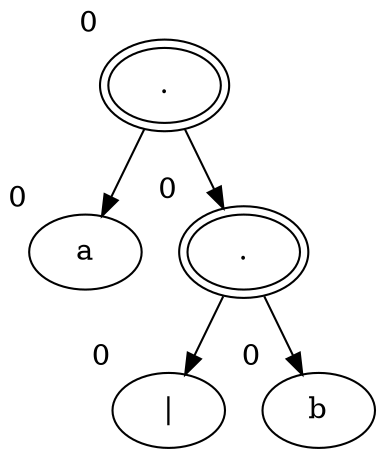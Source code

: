 digraph {
  94091455873184[label="." xlabel="0" peripheries="2"]
  94091455873232[label="a" xlabel="0" peripheries="1"]
  94091455873184  ->  94091455873232
  94091455873504[label="." xlabel="0" peripheries="2"]
  94091455873184  ->  94091455873504
  94091455873424[label="|" xlabel="0" peripheries="1"]
  94091455873504  ->  94091455873424
  94091455873584[label="b" xlabel="0" peripheries="1"]
  94091455873504  ->  94091455873584
}
